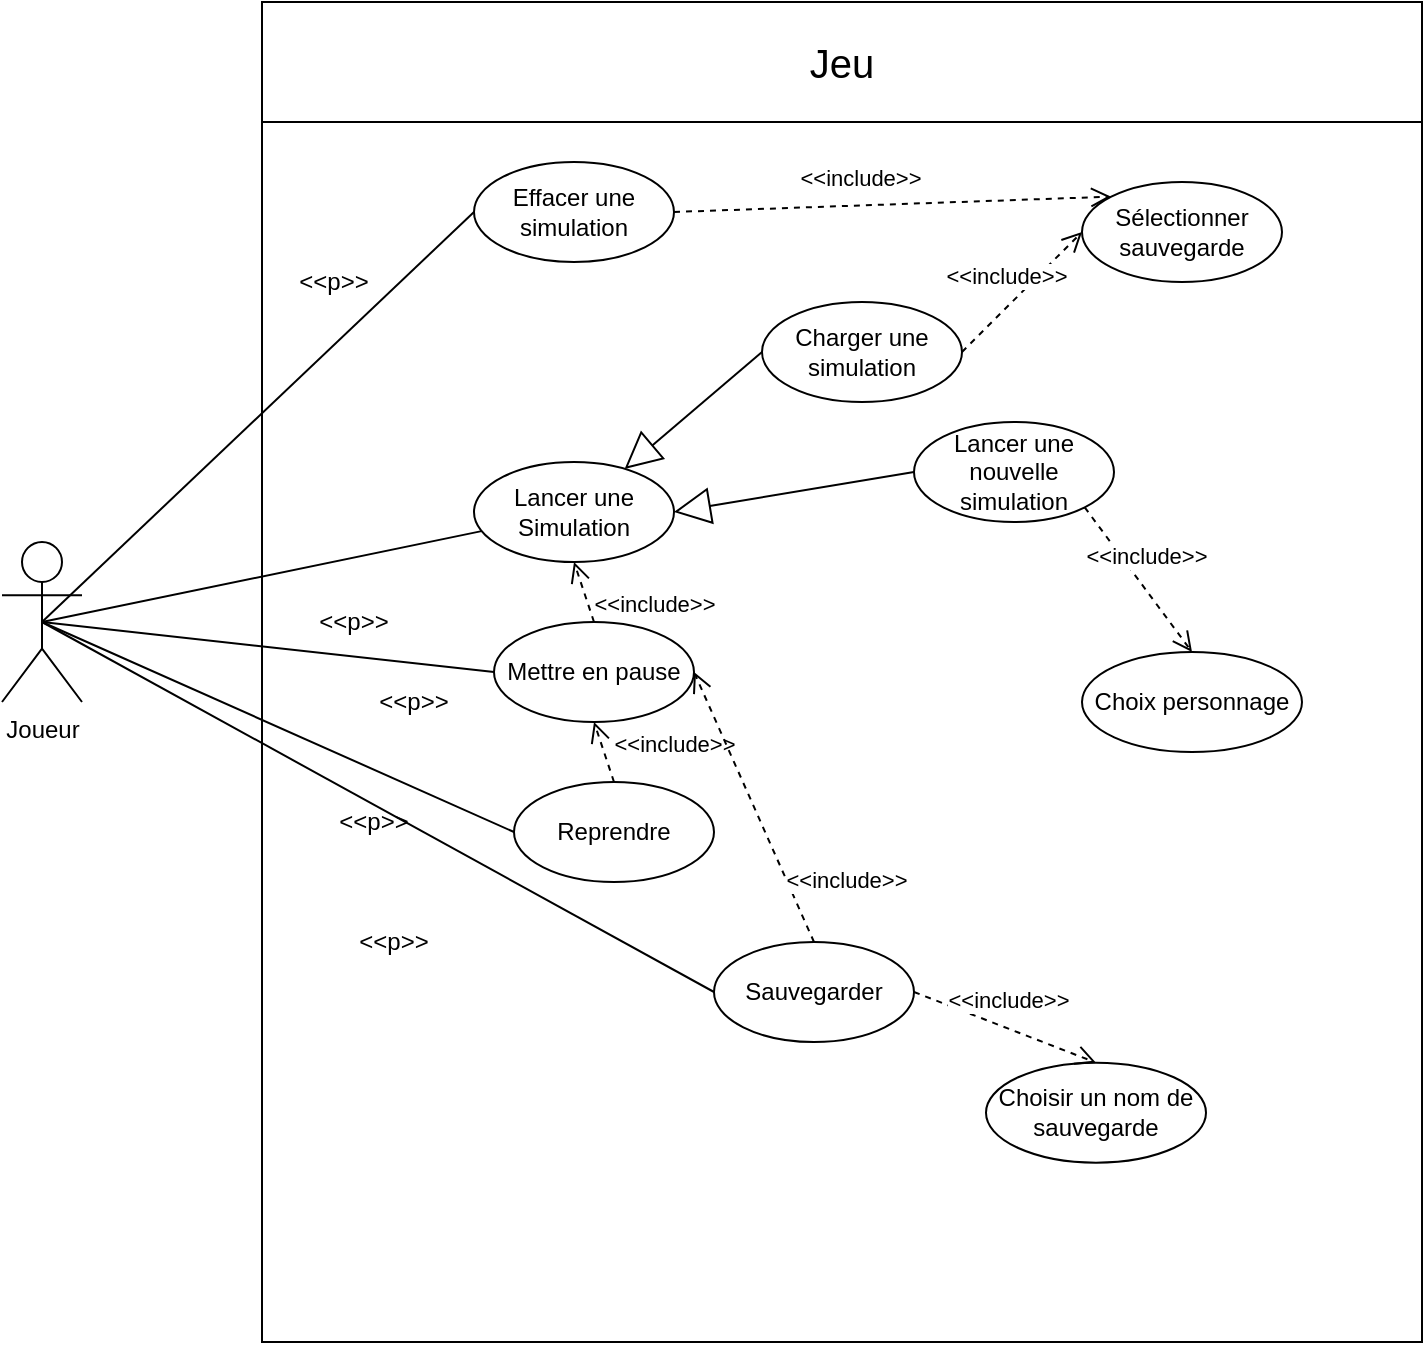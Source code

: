 <mxfile version="13.10.5" type="google"><diagram id="OA0JWnJ_tW4lZjHcCD0n" name="Page-1"><mxGraphModel dx="1422" dy="794" grid="1" gridSize="10" guides="1" tooltips="1" connect="1" arrows="1" fold="1" page="1" pageScale="1" pageWidth="827" pageHeight="1169" math="0" shadow="0"><root><mxCell id="0"/><mxCell id="1" parent="0"/><mxCell id="-fndmF2isUTbrpcRtk6o-1" value="" style="rounded=0;whiteSpace=wrap;html=1;" parent="1" vertex="1"><mxGeometry x="160" y="90" width="580" height="610" as="geometry"/></mxCell><mxCell id="ZEOB2IAuamr7sPjz7oEH-1" value="&lt;div&gt;Joueur&lt;/div&gt;" style="shape=umlActor;verticalLabelPosition=bottom;verticalAlign=top;html=1;outlineConnect=0;" parent="1" vertex="1"><mxGeometry x="30" y="300" width="40" height="80" as="geometry"/></mxCell><mxCell id="76pDUb5_wj4BJ28aUMZS-2" value="" style="endArrow=none;html=1;exitX=0.5;exitY=0.5;exitDx=0;exitDy=0;exitPerimeter=0;" parent="1" source="ZEOB2IAuamr7sPjz7oEH-1" target="P6Zrsw7Ot9hKnSalfQOB-1" edge="1"><mxGeometry width="50" height="50" relative="1" as="geometry"><mxPoint x="390" y="430" as="sourcePoint"/><mxPoint x="210" y="290" as="targetPoint"/></mxGeometry></mxCell><mxCell id="76pDUb5_wj4BJ28aUMZS-8" value="&amp;lt;&amp;lt;p&amp;gt;&amp;gt;" style="text;html=1;strokeColor=none;fillColor=none;align=center;verticalAlign=middle;whiteSpace=wrap;rounded=0;rotation=0;" parent="1" vertex="1"><mxGeometry x="186" y="330" width="40" height="20" as="geometry"/></mxCell><mxCell id="P6Zrsw7Ot9hKnSalfQOB-1" value="&lt;div&gt;Lancer une&lt;/div&gt;&lt;div&gt;Simulation&lt;br&gt;&lt;/div&gt;" style="ellipse;whiteSpace=wrap;html=1;" parent="1" vertex="1"><mxGeometry x="266" y="260" width="100" height="50" as="geometry"/></mxCell><mxCell id="P6Zrsw7Ot9hKnSalfQOB-6" value="Choix personnage" style="ellipse;whiteSpace=wrap;html=1;" parent="1" vertex="1"><mxGeometry x="570" y="355" width="110" height="50" as="geometry"/></mxCell><mxCell id="b4fM4Ocws9yLrhEv9NV0-3" value="&lt;div&gt;&amp;lt;&amp;lt;include&amp;gt;&amp;gt;&lt;/div&gt;" style="html=1;verticalAlign=bottom;endArrow=open;dashed=1;endSize=8;exitX=1;exitY=1;exitDx=0;exitDy=0;entryX=0.5;entryY=0;entryDx=0;entryDy=0;" parent="1" source="9r5rq-wO8Cc4JKBXHVd9-20" target="P6Zrsw7Ot9hKnSalfQOB-6" edge="1"><mxGeometry y="5" relative="1" as="geometry"><mxPoint x="486.0" y="332.5" as="sourcePoint"/><mxPoint x="386.0" y="332.5" as="targetPoint"/><mxPoint as="offset"/></mxGeometry></mxCell><mxCell id="b4fM4Ocws9yLrhEv9NV0-4" value="&lt;font style=&quot;font-size: 20px&quot;&gt;Jeu&lt;/font&gt;" style="rounded=0;whiteSpace=wrap;html=1;" parent="1" vertex="1"><mxGeometry x="160" y="30" width="580" height="60" as="geometry"/></mxCell><mxCell id="o-XTDthQzpUav20HPgW5-1" value="Sauvegarder" style="ellipse;whiteSpace=wrap;html=1;" parent="1" vertex="1"><mxGeometry x="386" y="500" width="100" height="50" as="geometry"/></mxCell><mxCell id="o-XTDthQzpUav20HPgW5-2" value="Charger une simulation" style="ellipse;whiteSpace=wrap;html=1;" parent="1" vertex="1"><mxGeometry x="410" y="180" width="100" height="50" as="geometry"/></mxCell><mxCell id="o-XTDthQzpUav20HPgW5-3" value="Mettre en pause" style="ellipse;whiteSpace=wrap;html=1;" parent="1" vertex="1"><mxGeometry x="276" y="340" width="100" height="50" as="geometry"/></mxCell><mxCell id="o-XTDthQzpUav20HPgW5-4" value="" style="endArrow=none;html=1;entryX=0;entryY=0.5;entryDx=0;entryDy=0;" parent="1" target="o-XTDthQzpUav20HPgW5-1" edge="1"><mxGeometry width="50" height="50" relative="1" as="geometry"><mxPoint x="50" y="340" as="sourcePoint"/><mxPoint x="276.472" y="187.301" as="targetPoint"/></mxGeometry></mxCell><mxCell id="o-XTDthQzpUav20HPgW5-5" value="&amp;lt;&amp;lt;p&amp;gt;&amp;gt;" style="text;html=1;strokeColor=none;fillColor=none;align=center;verticalAlign=middle;whiteSpace=wrap;rounded=0;rotation=0;" parent="1" vertex="1"><mxGeometry x="216" y="370" width="40" height="20" as="geometry"/></mxCell><mxCell id="o-XTDthQzpUav20HPgW5-7" value="&amp;lt;&amp;lt;p&amp;gt;&amp;gt;" style="text;html=1;strokeColor=none;fillColor=none;align=center;verticalAlign=middle;whiteSpace=wrap;rounded=0;rotation=0;" parent="1" vertex="1"><mxGeometry x="196" y="430" width="40" height="20" as="geometry"/></mxCell><mxCell id="o-XTDthQzpUav20HPgW5-8" value="" style="endArrow=none;html=1;exitX=0.5;exitY=0.5;exitDx=0;exitDy=0;exitPerimeter=0;entryX=0;entryY=0.5;entryDx=0;entryDy=0;" parent="1" source="ZEOB2IAuamr7sPjz7oEH-1" target="o-XTDthQzpUav20HPgW5-3" edge="1"><mxGeometry width="50" height="50" relative="1" as="geometry"><mxPoint x="80" y="370" as="sourcePoint"/><mxPoint x="260" y="370" as="targetPoint"/></mxGeometry></mxCell><mxCell id="o-XTDthQzpUav20HPgW5-10" value="Reprendre" style="ellipse;whiteSpace=wrap;html=1;" parent="1" vertex="1"><mxGeometry x="286" y="420" width="100" height="50" as="geometry"/></mxCell><mxCell id="o-XTDthQzpUav20HPgW5-11" value="" style="endArrow=none;html=1;exitX=0.5;exitY=0.5;exitDx=0;exitDy=0;exitPerimeter=0;entryX=0;entryY=0.5;entryDx=0;entryDy=0;" parent="1" source="ZEOB2IAuamr7sPjz7oEH-1" target="o-XTDthQzpUav20HPgW5-10" edge="1"><mxGeometry width="50" height="50" relative="1" as="geometry"><mxPoint x="60" y="300" as="sourcePoint"/><mxPoint x="250" y="435" as="targetPoint"/></mxGeometry></mxCell><mxCell id="o-XTDthQzpUav20HPgW5-17" value="&lt;div&gt;&amp;lt;&amp;lt;include&amp;gt;&amp;gt;&lt;/div&gt;" style="html=1;verticalAlign=bottom;endArrow=open;dashed=1;endSize=8;exitX=0.5;exitY=0;exitDx=0;exitDy=0;entryX=0.5;entryY=1;entryDx=0;entryDy=0;" parent="1" edge="1" target="P6Zrsw7Ot9hKnSalfQOB-1" source="o-XTDthQzpUav20HPgW5-3"><mxGeometry x="-1" y="-30" relative="1" as="geometry"><mxPoint x="351.355" y="387.322" as="sourcePoint"/><mxPoint x="335.882" y="349.507" as="targetPoint"/><mxPoint x="2" y="9" as="offset"/></mxGeometry></mxCell><mxCell id="o-XTDthQzpUav20HPgW5-18" value="&lt;div&gt;&amp;lt;&amp;lt;include&amp;gt;&amp;gt;&lt;/div&gt;" style="html=1;verticalAlign=bottom;endArrow=open;dashed=1;endSize=8;exitX=0.5;exitY=0;exitDx=0;exitDy=0;entryX=0.5;entryY=1;entryDx=0;entryDy=0;" parent="1" source="o-XTDthQzpUav20HPgW5-10" target="o-XTDthQzpUav20HPgW5-3" edge="1"><mxGeometry x="-1" y="-32" relative="1" as="geometry"><mxPoint x="351.355" y="387.322" as="sourcePoint"/><mxPoint x="335.882" y="349.507" as="targetPoint"/><mxPoint as="offset"/></mxGeometry></mxCell><mxCell id="o-XTDthQzpUav20HPgW5-19" value="&amp;lt;&amp;lt;p&amp;gt;&amp;gt;" style="text;html=1;strokeColor=none;fillColor=none;align=center;verticalAlign=middle;whiteSpace=wrap;rounded=0;rotation=0;" parent="1" vertex="1"><mxGeometry x="176" y="160" width="40" height="20" as="geometry"/></mxCell><mxCell id="o-XTDthQzpUav20HPgW5-22" value="&lt;div&gt;&amp;lt;&amp;lt;include&amp;gt;&amp;gt;&lt;/div&gt;" style="html=1;verticalAlign=bottom;endArrow=open;dashed=1;endSize=8;exitX=0.5;exitY=0;exitDx=0;exitDy=0;entryX=1;entryY=0.5;entryDx=0;entryDy=0;" edge="1" parent="1" source="o-XTDthQzpUav20HPgW5-1" target="o-XTDthQzpUav20HPgW5-3"><mxGeometry x="-0.816" y="-24" relative="1" as="geometry"><mxPoint x="306" y="580" as="sourcePoint"/><mxPoint x="266" y="600" as="targetPoint"/><mxPoint as="offset"/></mxGeometry></mxCell><mxCell id="9r5rq-wO8Cc4JKBXHVd9-5" value="&lt;div&gt;&amp;lt;&amp;lt;include&amp;gt;&amp;gt;&lt;/div&gt;" style="html=1;verticalAlign=bottom;endArrow=open;dashed=1;endSize=8;exitX=1;exitY=0.5;exitDx=0;exitDy=0;entryX=0;entryY=0.5;entryDx=0;entryDy=0;" edge="1" parent="1" source="o-XTDthQzpUav20HPgW5-2" target="9r5rq-wO8Cc4JKBXHVd9-6"><mxGeometry x="-0.143" y="5" relative="1" as="geometry"><mxPoint x="810" y="722.5" as="sourcePoint"/><mxPoint x="750" y="587.5" as="targetPoint"/><mxPoint as="offset"/></mxGeometry></mxCell><mxCell id="9r5rq-wO8Cc4JKBXHVd9-6" value="Sélectionner sauvegarde" style="ellipse;whiteSpace=wrap;html=1;" vertex="1" parent="1"><mxGeometry x="570" y="120" width="100" height="50" as="geometry"/></mxCell><mxCell id="9r5rq-wO8Cc4JKBXHVd9-8" value="&amp;lt;&amp;lt;p&amp;gt;&amp;gt;" style="text;html=1;strokeColor=none;fillColor=none;align=center;verticalAlign=middle;whiteSpace=wrap;rounded=0;rotation=0;" vertex="1" parent="1"><mxGeometry x="206" y="490" width="40" height="20" as="geometry"/></mxCell><mxCell id="9r5rq-wO8Cc4JKBXHVd9-14" value="&lt;div&gt;&amp;lt;&amp;lt;include&amp;gt;&amp;gt;&lt;/div&gt;" style="html=1;verticalAlign=bottom;endArrow=open;dashed=1;endSize=8;exitX=1;exitY=0.5;exitDx=0;exitDy=0;entryX=0;entryY=0;entryDx=0;entryDy=0;" edge="1" parent="1" source="9r5rq-wO8Cc4JKBXHVd9-17" target="9r5rq-wO8Cc4JKBXHVd9-6"><mxGeometry x="-0.143" y="5" relative="1" as="geometry"><mxPoint x="770" y="665" as="sourcePoint"/><mxPoint x="830" y="715" as="targetPoint"/><mxPoint as="offset"/></mxGeometry></mxCell><mxCell id="9r5rq-wO8Cc4JKBXHVd9-15" value="" style="endArrow=none;html=1;entryX=0;entryY=0.5;entryDx=0;entryDy=0;exitX=0.5;exitY=0.5;exitDx=0;exitDy=0;exitPerimeter=0;" edge="1" parent="1" source="ZEOB2IAuamr7sPjz7oEH-1" target="9r5rq-wO8Cc4JKBXHVd9-17"><mxGeometry width="50" height="50" relative="1" as="geometry"><mxPoint x="90" y="240" as="sourcePoint"/><mxPoint x="240" y="455" as="targetPoint"/></mxGeometry></mxCell><mxCell id="9r5rq-wO8Cc4JKBXHVd9-17" value="Effacer une simulation" style="ellipse;whiteSpace=wrap;html=1;" vertex="1" parent="1"><mxGeometry x="266" y="110" width="100" height="50" as="geometry"/></mxCell><mxCell id="9r5rq-wO8Cc4JKBXHVd9-20" value="&lt;div&gt;Lancer une nouvelle&lt;/div&gt;&lt;div&gt;simulation&lt;br&gt;&lt;/div&gt;" style="ellipse;whiteSpace=wrap;html=1;" vertex="1" parent="1"><mxGeometry x="486" y="240" width="100" height="50" as="geometry"/></mxCell><mxCell id="9r5rq-wO8Cc4JKBXHVd9-22" value="" style="endArrow=block;endSize=16;endFill=0;html=1;entryX=1;entryY=0.5;entryDx=0;entryDy=0;exitX=0;exitY=0.5;exitDx=0;exitDy=0;" edge="1" parent="1" source="9r5rq-wO8Cc4JKBXHVd9-20" target="P6Zrsw7Ot9hKnSalfQOB-1"><mxGeometry width="160" relative="1" as="geometry"><mxPoint x="440" y="390" as="sourcePoint"/><mxPoint x="600" y="390" as="targetPoint"/></mxGeometry></mxCell><mxCell id="9r5rq-wO8Cc4JKBXHVd9-23" value="" style="endArrow=block;endSize=16;endFill=0;html=1;exitX=0;exitY=0.5;exitDx=0;exitDy=0;" edge="1" parent="1" source="o-XTDthQzpUav20HPgW5-2" target="P6Zrsw7Ot9hKnSalfQOB-1"><mxGeometry width="160" relative="1" as="geometry"><mxPoint x="396" y="210" as="sourcePoint"/><mxPoint x="276" y="230" as="targetPoint"/></mxGeometry></mxCell><mxCell id="9r5rq-wO8Cc4JKBXHVd9-24" value="Choisir un nom de sauvegarde" style="ellipse;whiteSpace=wrap;html=1;" vertex="1" parent="1"><mxGeometry x="522" y="560.32" width="110" height="50" as="geometry"/></mxCell><mxCell id="9r5rq-wO8Cc4JKBXHVd9-25" value="&lt;div&gt;&amp;lt;&amp;lt;include&amp;gt;&amp;gt;&lt;/div&gt;" style="html=1;verticalAlign=bottom;endArrow=open;dashed=1;endSize=8;exitX=1;exitY=0.5;exitDx=0;exitDy=0;entryX=0.5;entryY=0;entryDx=0;entryDy=0;" edge="1" parent="1" target="9r5rq-wO8Cc4JKBXHVd9-24" source="o-XTDthQzpUav20HPgW5-1"><mxGeometry y="5" relative="1" as="geometry"><mxPoint x="486" y="500" as="sourcePoint"/><mxPoint x="338.0" y="537.82" as="targetPoint"/><mxPoint as="offset"/></mxGeometry></mxCell></root></mxGraphModel></diagram></mxfile>